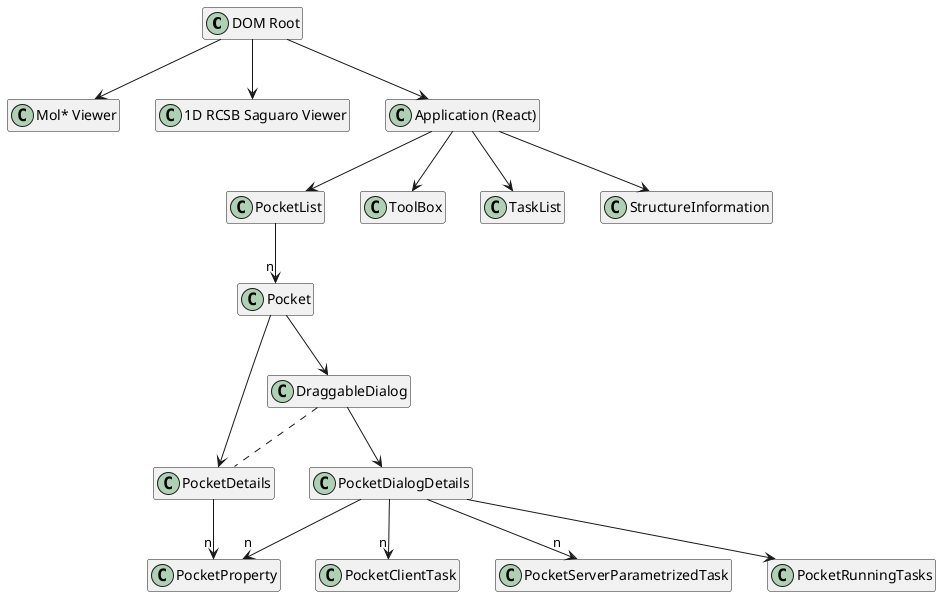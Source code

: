 @startuml PrankWeb

hide empty members

class "DOM Root" as domroot

class "Mol* Viewer" as molviewer
class "1D RCSB Saguaro Viewer" as saguaro

class "Application (React)" as app
class "PocketList" as pocketlist

class "ToolBox" as toolbox 
class "TaskList" as tasklist
class "StructureInformation" as structureinformation
class "Pocket" as pocket
class "DraggableDialog" as draggableDialog

class "PocketDetails" as pocketdetails
class "PocketDialogDetails" as pocketdialogdetails
class "PocketClientTask" as pocketclienttask
class "PocketServerParametrizedTask" as pocketserverparametrizedtask
class "PocketRunningTasks" as pocketrunningtasks

class "PocketProperty" as pocketproperty

domroot --> molviewer
domroot --> saguaro
domroot --> app

app --> toolbox
app --> tasklist
app --> structureinformation
app --> pocketlist

pocketlist --> "n" pocket

pocket --> pocketdetails
pocket --> draggableDialog

pocketdetails --> "n" pocketproperty

draggableDialog .. pocketdetails
draggableDialog --> pocketdialogdetails

pocketdialogdetails --> "n" pocketproperty
pocketdialogdetails --> "n" pocketclienttask
pocketdialogdetails --> "n" pocketserverparametrizedtask
pocketdialogdetails --> pocketrunningtasks

@enduml